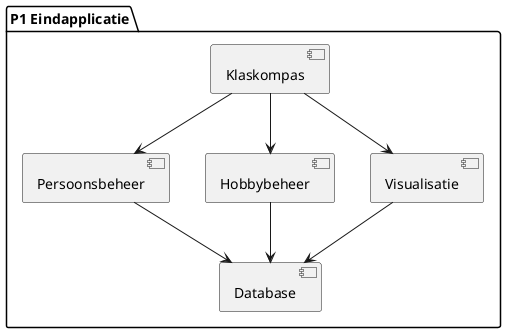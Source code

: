 
@startuml
package "P1 Eindapplicatie" {
  [Klaskompas] --> [Persoonsbeheer]
  [Klaskompas] --> [Hobbybeheer]
  [Klaskompas] --> [Visualisatie]
  [Persoonsbeheer] --> [Database]
  [Hobbybeheer] --> [Database]
  [Visualisatie] --> [Database]
}
@enduml
